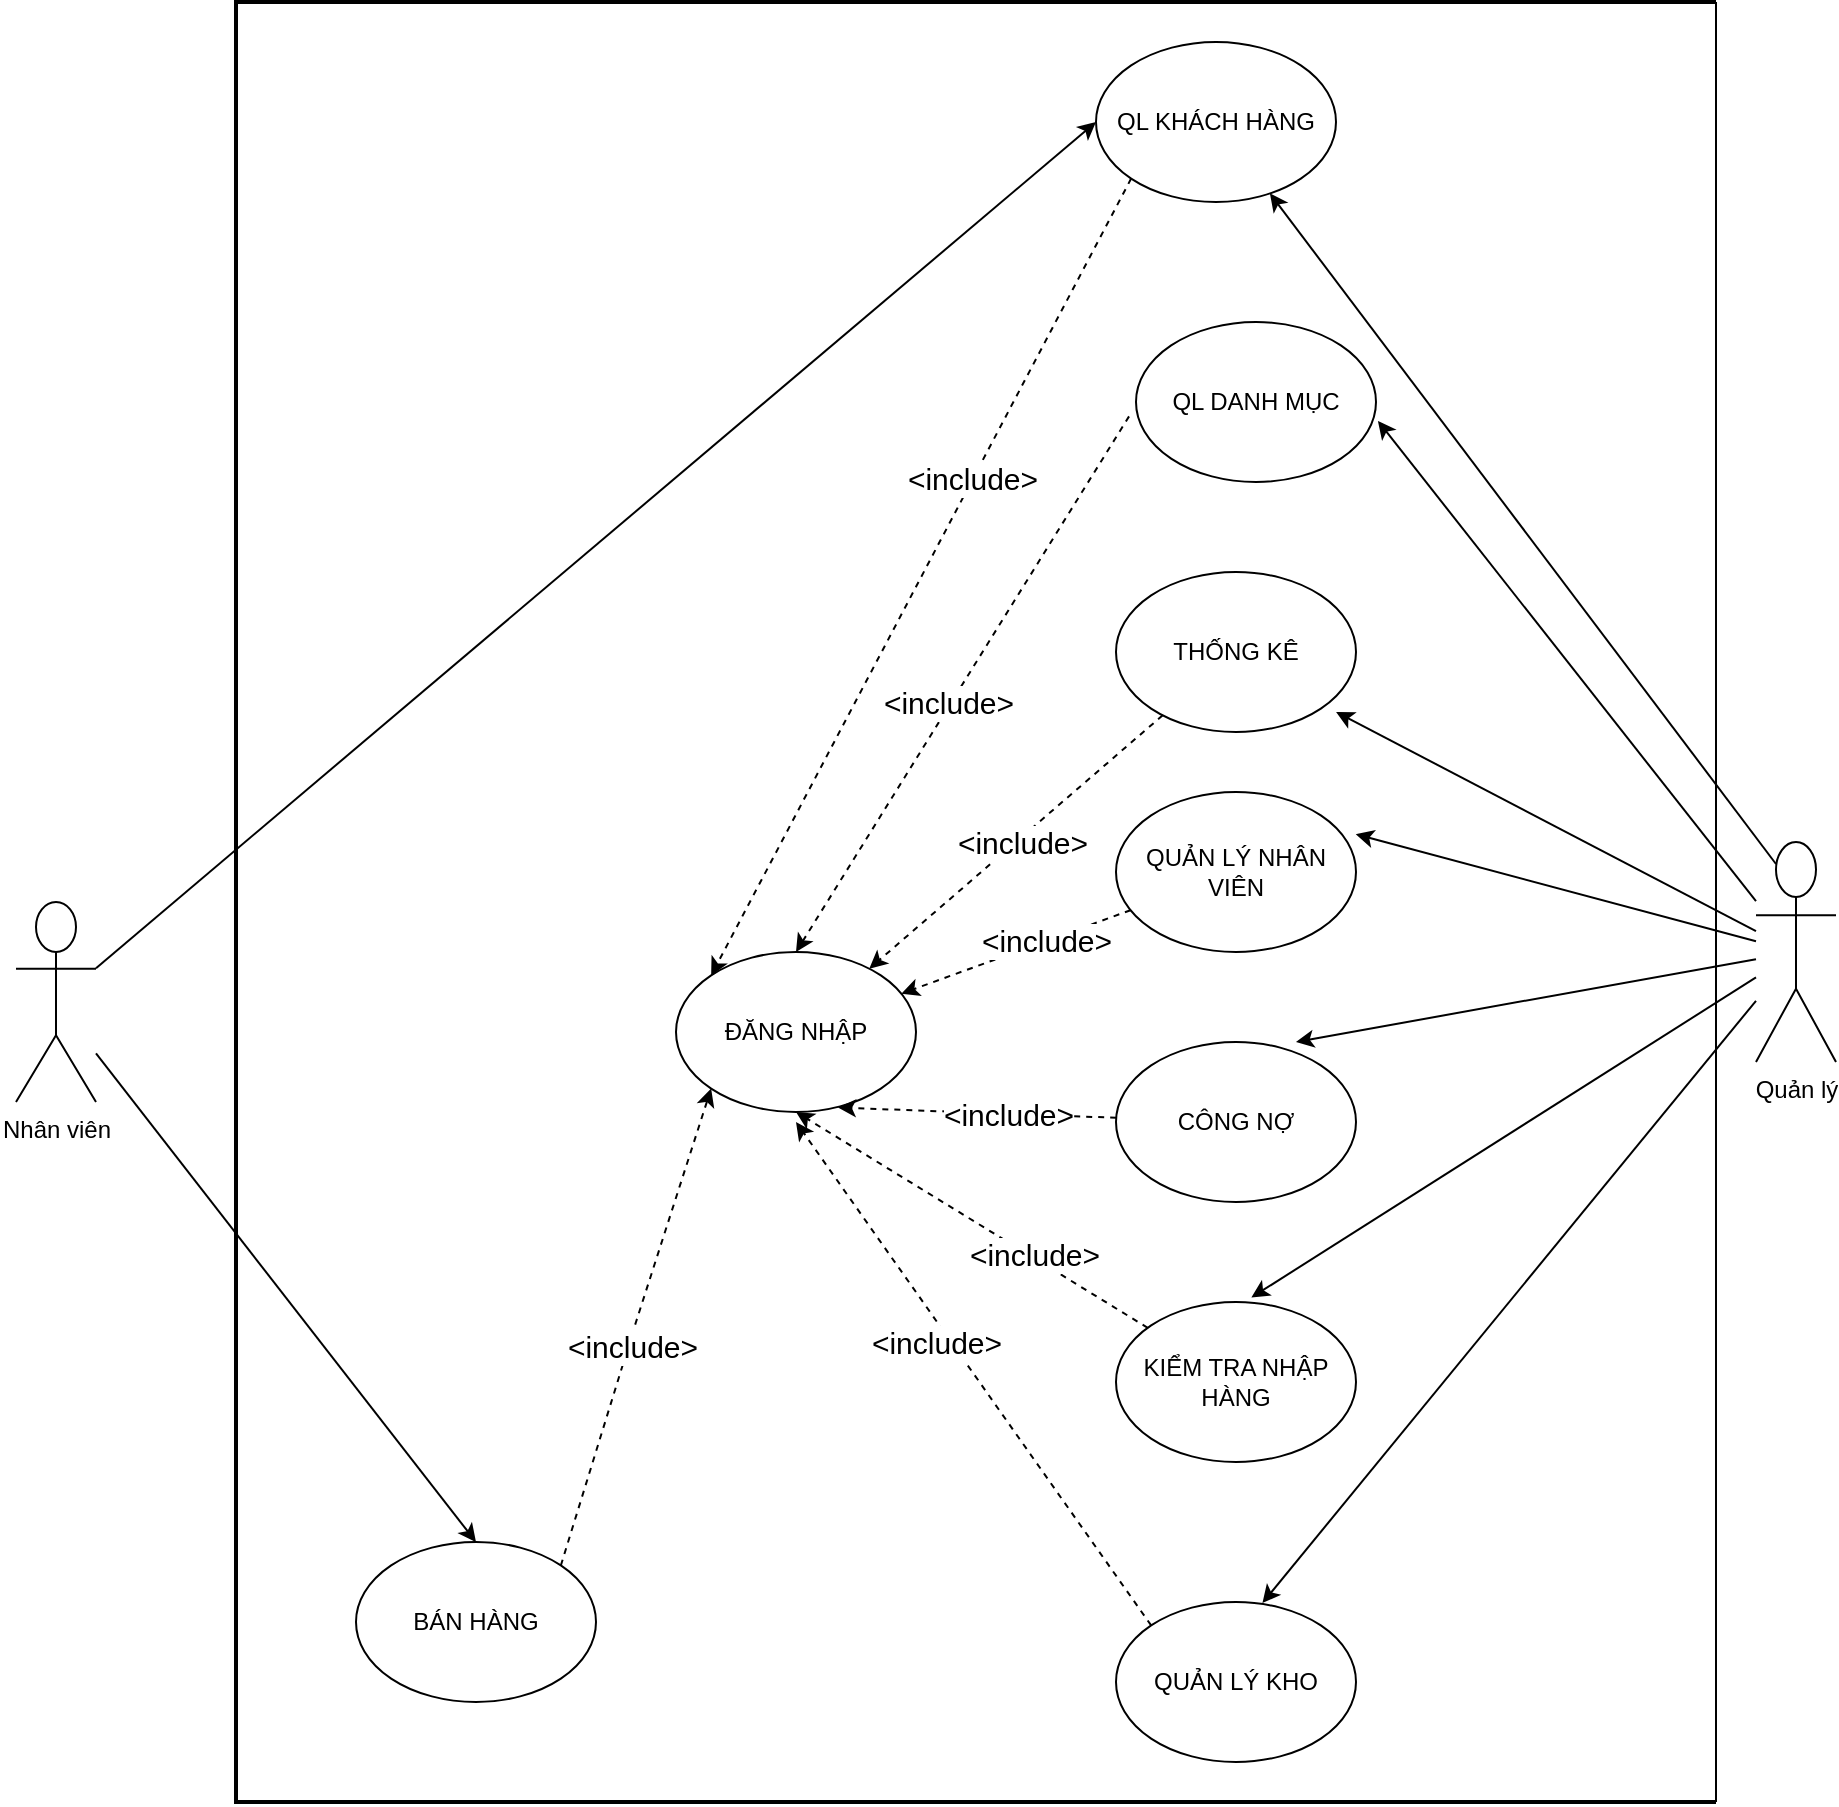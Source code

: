 <mxfile version="13.9.9" type="github">
  <diagram name="Page-1" id="74e2e168-ea6b-b213-b513-2b3c1d86103e">
    <mxGraphModel dx="1635" dy="1752" grid="1" gridSize="10" guides="1" tooltips="1" connect="1" arrows="1" fold="1" page="1" pageScale="1" pageWidth="1100" pageHeight="850" background="#ffffff" math="0" shadow="0">
      <root>
        <mxCell id="0" />
        <mxCell id="1" parent="0" />
        <mxCell id="qDta5JlDgPlaHw58DqpI-17" style="rounded=0;orthogonalLoop=1;jettySize=auto;html=1;entryX=0.5;entryY=0;entryDx=0;entryDy=0;" edge="1" parent="1" source="qDta5JlDgPlaHw58DqpI-1" target="qDta5JlDgPlaHw58DqpI-4">
          <mxGeometry relative="1" as="geometry">
            <mxPoint x="410" y="135" as="targetPoint" />
          </mxGeometry>
        </mxCell>
        <mxCell id="qDta5JlDgPlaHw58DqpI-20" style="edgeStyle=none;rounded=0;orthogonalLoop=1;jettySize=auto;html=1;entryX=0;entryY=0.5;entryDx=0;entryDy=0;" edge="1" parent="1" source="qDta5JlDgPlaHw58DqpI-1" target="qDta5JlDgPlaHw58DqpI-14">
          <mxGeometry relative="1" as="geometry" />
        </mxCell>
        <mxCell id="qDta5JlDgPlaHw58DqpI-1" value="Nhân viên" style="shape=umlActor;verticalLabelPosition=bottom;verticalAlign=top;html=1;outlineConnect=0;" vertex="1" parent="1">
          <mxGeometry x="110" y="160" width="40" height="100" as="geometry" />
        </mxCell>
        <mxCell id="qDta5JlDgPlaHw58DqpI-21" style="edgeStyle=none;rounded=0;orthogonalLoop=1;jettySize=auto;html=1;entryX=0.999;entryY=0.264;entryDx=0;entryDy=0;entryPerimeter=0;" edge="1" parent="1" source="qDta5JlDgPlaHw58DqpI-2" target="qDta5JlDgPlaHw58DqpI-5">
          <mxGeometry relative="1" as="geometry" />
        </mxCell>
        <mxCell id="qDta5JlDgPlaHw58DqpI-22" style="edgeStyle=none;rounded=0;orthogonalLoop=1;jettySize=auto;html=1;entryX=0.61;entryY=0.007;entryDx=0;entryDy=0;entryPerimeter=0;" edge="1" parent="1" source="qDta5JlDgPlaHw58DqpI-2" target="qDta5JlDgPlaHw58DqpI-6">
          <mxGeometry relative="1" as="geometry" />
        </mxCell>
        <mxCell id="qDta5JlDgPlaHw58DqpI-23" style="edgeStyle=none;rounded=0;orthogonalLoop=1;jettySize=auto;html=1;entryX=0.75;entryY=0;entryDx=0;entryDy=0;entryPerimeter=0;" edge="1" parent="1" source="qDta5JlDgPlaHw58DqpI-2" target="qDta5JlDgPlaHw58DqpI-15">
          <mxGeometry relative="1" as="geometry" />
        </mxCell>
        <mxCell id="qDta5JlDgPlaHw58DqpI-24" style="edgeStyle=none;rounded=0;orthogonalLoop=1;jettySize=auto;html=1;entryX=0.564;entryY=-0.028;entryDx=0;entryDy=0;entryPerimeter=0;" edge="1" parent="1" source="qDta5JlDgPlaHw58DqpI-2" target="qDta5JlDgPlaHw58DqpI-13">
          <mxGeometry relative="1" as="geometry" />
        </mxCell>
        <mxCell id="qDta5JlDgPlaHw58DqpI-25" style="edgeStyle=none;rounded=0;orthogonalLoop=1;jettySize=auto;html=1;entryX=1.008;entryY=0.618;entryDx=0;entryDy=0;entryPerimeter=0;" edge="1" parent="1" source="qDta5JlDgPlaHw58DqpI-2" target="qDta5JlDgPlaHw58DqpI-9">
          <mxGeometry relative="1" as="geometry" />
        </mxCell>
        <mxCell id="qDta5JlDgPlaHw58DqpI-26" style="edgeStyle=none;rounded=0;orthogonalLoop=1;jettySize=auto;html=1;entryX=0.917;entryY=0.875;entryDx=0;entryDy=0;entryPerimeter=0;" edge="1" parent="1" source="qDta5JlDgPlaHw58DqpI-2" target="qDta5JlDgPlaHw58DqpI-7">
          <mxGeometry relative="1" as="geometry" />
        </mxCell>
        <mxCell id="qDta5JlDgPlaHw58DqpI-2" value="Quản lý" style="shape=umlActor;verticalLabelPosition=bottom;verticalAlign=top;html=1;outlineConnect=0;" vertex="1" parent="1">
          <mxGeometry x="980" y="130" width="40" height="110" as="geometry" />
        </mxCell>
        <mxCell id="qDta5JlDgPlaHw58DqpI-4" value="BÁN HÀNG" style="ellipse;whiteSpace=wrap;html=1;" vertex="1" parent="1">
          <mxGeometry x="280" y="480" width="120" height="80" as="geometry" />
        </mxCell>
        <mxCell id="qDta5JlDgPlaHw58DqpI-33" style="edgeStyle=none;rounded=0;orthogonalLoop=1;jettySize=auto;html=1;dashed=1;" edge="1" parent="1" source="qDta5JlDgPlaHw58DqpI-5" target="qDta5JlDgPlaHw58DqpI-8">
          <mxGeometry relative="1" as="geometry" />
        </mxCell>
        <mxCell id="qDta5JlDgPlaHw58DqpI-5" value="QUẢN LÝ NHÂN VIÊN" style="ellipse;whiteSpace=wrap;html=1;" vertex="1" parent="1">
          <mxGeometry x="660" y="105" width="120" height="80" as="geometry" />
        </mxCell>
        <mxCell id="qDta5JlDgPlaHw58DqpI-6" value="QUẢN LÝ KHO" style="ellipse;whiteSpace=wrap;html=1;" vertex="1" parent="1">
          <mxGeometry x="660" y="510" width="120" height="80" as="geometry" />
        </mxCell>
        <mxCell id="qDta5JlDgPlaHw58DqpI-7" value="THỐNG KÊ" style="ellipse;whiteSpace=wrap;html=1;" vertex="1" parent="1">
          <mxGeometry x="660" y="-5" width="120" height="80" as="geometry" />
        </mxCell>
        <mxCell id="qDta5JlDgPlaHw58DqpI-8" value="ĐĂNG NHẬP" style="ellipse;whiteSpace=wrap;html=1;" vertex="1" parent="1">
          <mxGeometry x="440" y="185" width="120" height="80" as="geometry" />
        </mxCell>
        <mxCell id="qDta5JlDgPlaHw58DqpI-9" value="QL DANH MỤC" style="ellipse;whiteSpace=wrap;html=1;" vertex="1" parent="1">
          <mxGeometry x="670" y="-130" width="120" height="80" as="geometry" />
        </mxCell>
        <mxCell id="qDta5JlDgPlaHw58DqpI-13" value="KIỂM TRA NHẬP HÀNG" style="ellipse;whiteSpace=wrap;html=1;" vertex="1" parent="1">
          <mxGeometry x="660" y="360" width="120" height="80" as="geometry" />
        </mxCell>
        <mxCell id="qDta5JlDgPlaHw58DqpI-14" value="QL KHÁCH HÀNG" style="ellipse;whiteSpace=wrap;html=1;" vertex="1" parent="1">
          <mxGeometry x="650" y="-270" width="120" height="80" as="geometry" />
        </mxCell>
        <mxCell id="qDta5JlDgPlaHw58DqpI-15" value="CÔNG NỢ" style="ellipse;whiteSpace=wrap;html=1;" vertex="1" parent="1">
          <mxGeometry x="660" y="230" width="120" height="80" as="geometry" />
        </mxCell>
        <mxCell id="qDta5JlDgPlaHw58DqpI-34" style="edgeStyle=none;rounded=0;orthogonalLoop=1;jettySize=auto;html=1;dashed=1;entryX=0.675;entryY=0.972;entryDx=0;entryDy=0;entryPerimeter=0;" edge="1" parent="1" source="qDta5JlDgPlaHw58DqpI-15" target="qDta5JlDgPlaHw58DqpI-8">
          <mxGeometry relative="1" as="geometry">
            <mxPoint x="640.002" y="288.127" as="sourcePoint" />
            <mxPoint x="525.494" y="329.996" as="targetPoint" />
          </mxGeometry>
        </mxCell>
        <mxCell id="qDta5JlDgPlaHw58DqpI-35" style="edgeStyle=none;rounded=0;orthogonalLoop=1;jettySize=auto;html=1;dashed=1;entryX=0.5;entryY=1;entryDx=0;entryDy=0;" edge="1" parent="1" source="qDta5JlDgPlaHw58DqpI-13" target="qDta5JlDgPlaHw58DqpI-8">
          <mxGeometry relative="1" as="geometry">
            <mxPoint x="607.512" y="409.997" as="sourcePoint" />
            <mxPoint x="493.004" y="451.866" as="targetPoint" />
          </mxGeometry>
        </mxCell>
        <mxCell id="qDta5JlDgPlaHw58DqpI-36" style="edgeStyle=none;rounded=0;orthogonalLoop=1;jettySize=auto;html=1;dashed=1;exitX=0;exitY=0;exitDx=0;exitDy=0;" edge="1" parent="1" source="qDta5JlDgPlaHw58DqpI-6">
          <mxGeometry relative="1" as="geometry">
            <mxPoint x="683.563" y="369.67" as="sourcePoint" />
            <mxPoint x="500" y="270" as="targetPoint" />
          </mxGeometry>
        </mxCell>
        <mxCell id="qDta5JlDgPlaHw58DqpI-37" style="edgeStyle=none;rounded=0;orthogonalLoop=1;jettySize=auto;html=1;dashed=1;" edge="1" parent="1" source="qDta5JlDgPlaHw58DqpI-7" target="qDta5JlDgPlaHw58DqpI-8">
          <mxGeometry relative="1" as="geometry">
            <mxPoint x="693.563" y="379.67" as="sourcePoint" />
            <mxPoint x="520" y="285" as="targetPoint" />
          </mxGeometry>
        </mxCell>
        <mxCell id="qDta5JlDgPlaHw58DqpI-38" style="edgeStyle=none;rounded=0;orthogonalLoop=1;jettySize=auto;html=1;dashed=1;entryX=0.5;entryY=0;entryDx=0;entryDy=0;exitX=-0.029;exitY=0.59;exitDx=0;exitDy=0;exitPerimeter=0;" edge="1" parent="1" source="qDta5JlDgPlaHw58DqpI-9" target="qDta5JlDgPlaHw58DqpI-8">
          <mxGeometry relative="1" as="geometry">
            <mxPoint x="703.563" y="389.67" as="sourcePoint" />
            <mxPoint x="530" y="295" as="targetPoint" />
          </mxGeometry>
        </mxCell>
        <mxCell id="qDta5JlDgPlaHw58DqpI-39" style="edgeStyle=none;rounded=0;orthogonalLoop=1;jettySize=auto;html=1;dashed=1;exitX=1;exitY=0;exitDx=0;exitDy=0;entryX=0;entryY=1;entryDx=0;entryDy=0;" edge="1" parent="1" source="qDta5JlDgPlaHw58DqpI-4" target="qDta5JlDgPlaHw58DqpI-8">
          <mxGeometry relative="1" as="geometry">
            <mxPoint x="477.574" y="501.716" as="sourcePoint" />
            <mxPoint x="320" y="230" as="targetPoint" />
            <Array as="points">
              <mxPoint x="420" y="370" />
            </Array>
          </mxGeometry>
        </mxCell>
        <mxCell id="qDta5JlDgPlaHw58DqpI-49" value="&amp;lt;include&amp;gt;" style="edgeLabel;html=1;align=center;verticalAlign=middle;resizable=0;points=[];fontSize=15;" vertex="1" connectable="0" parent="qDta5JlDgPlaHw58DqpI-39">
          <mxGeometry x="-0.08" y="-1" relative="1" as="geometry">
            <mxPoint as="offset" />
          </mxGeometry>
        </mxCell>
        <mxCell id="qDta5JlDgPlaHw58DqpI-40" style="edgeStyle=none;rounded=0;orthogonalLoop=1;jettySize=auto;html=1;dashed=1;exitX=0;exitY=1;exitDx=0;exitDy=0;entryX=0;entryY=0;entryDx=0;entryDy=0;" edge="1" parent="1" source="qDta5JlDgPlaHw58DqpI-14" target="qDta5JlDgPlaHw58DqpI-8">
          <mxGeometry relative="1" as="geometry">
            <mxPoint x="677.574" y="561.716" as="sourcePoint" />
            <mxPoint x="520" y="290" as="targetPoint" />
          </mxGeometry>
        </mxCell>
        <mxCell id="qDta5JlDgPlaHw58DqpI-50" value="&amp;lt;include&amp;gt;" style="edgeLabel;html=1;align=center;verticalAlign=middle;resizable=0;points=[];fontSize=15;" vertex="1" connectable="0" parent="1">
          <mxGeometry x="570.003" y="379.997" as="geometry" />
        </mxCell>
        <mxCell id="qDta5JlDgPlaHw58DqpI-51" value="&amp;lt;include&amp;gt;" style="edgeLabel;html=1;align=center;verticalAlign=middle;resizable=0;points=[];fontSize=15;" vertex="1" connectable="0" parent="1">
          <mxGeometry x="450.003" y="399.997" as="geometry">
            <mxPoint x="169" y="-64" as="offset" />
          </mxGeometry>
        </mxCell>
        <mxCell id="qDta5JlDgPlaHw58DqpI-52" value="&amp;lt;include&amp;gt;" style="edgeLabel;html=1;align=center;verticalAlign=middle;resizable=0;points=[];fontSize=15;" vertex="1" connectable="0" parent="1">
          <mxGeometry x="430.003" y="389.997" as="geometry">
            <mxPoint x="176" y="-124" as="offset" />
          </mxGeometry>
        </mxCell>
        <mxCell id="qDta5JlDgPlaHw58DqpI-53" value="&amp;lt;include&amp;gt;" style="edgeLabel;html=1;align=center;verticalAlign=middle;resizable=0;points=[];fontSize=15;" vertex="1" connectable="0" parent="1">
          <mxGeometry x="457.303" y="409.997" as="geometry">
            <mxPoint x="167" y="-231" as="offset" />
          </mxGeometry>
        </mxCell>
        <mxCell id="qDta5JlDgPlaHw58DqpI-54" value="&amp;lt;include&amp;gt;" style="edgeLabel;html=1;align=center;verticalAlign=middle;resizable=0;points=[];fontSize=15;" vertex="1" connectable="0" parent="1">
          <mxGeometry x="467.303" y="432.127" as="geometry">
            <mxPoint x="145" y="-302" as="offset" />
          </mxGeometry>
        </mxCell>
        <mxCell id="qDta5JlDgPlaHw58DqpI-55" value="&amp;lt;include&amp;gt;" style="edgeLabel;html=1;align=center;verticalAlign=middle;resizable=0;points=[];fontSize=15;" vertex="1" connectable="0" parent="1">
          <mxGeometry x="477.303" y="442.127" as="geometry">
            <mxPoint x="98" y="-382" as="offset" />
          </mxGeometry>
        </mxCell>
        <mxCell id="qDta5JlDgPlaHw58DqpI-56" value="&amp;lt;include&amp;gt;" style="edgeLabel;html=1;align=center;verticalAlign=middle;resizable=0;points=[];fontSize=15;" vertex="1" connectable="0" parent="1">
          <mxGeometry x="540.003" y="349.997" as="geometry">
            <mxPoint x="48" y="-402" as="offset" />
          </mxGeometry>
        </mxCell>
        <mxCell id="qDta5JlDgPlaHw58DqpI-58" style="rounded=0;orthogonalLoop=1;jettySize=auto;html=1;exitX=0.25;exitY=0.1;exitDx=0;exitDy=0;exitPerimeter=0;" edge="1" parent="1" source="qDta5JlDgPlaHw58DqpI-2" target="qDta5JlDgPlaHw58DqpI-14">
          <mxGeometry relative="1" as="geometry">
            <mxPoint x="980" y="70" as="sourcePoint" />
            <mxPoint x="820" y="-184.14" as="targetPoint" />
          </mxGeometry>
        </mxCell>
        <mxCell id="qDta5JlDgPlaHw58DqpI-59" style="edgeStyle=none;rounded=0;orthogonalLoop=1;jettySize=auto;html=1;entryX=0;entryY=0.333;entryDx=0;entryDy=0;entryPerimeter=0;dashed=1;fontSize=15;" edge="1" parent="1" source="qDta5JlDgPlaHw58DqpI-1" target="qDta5JlDgPlaHw58DqpI-1">
          <mxGeometry relative="1" as="geometry" />
        </mxCell>
        <mxCell id="qDta5JlDgPlaHw58DqpI-60" value="" style="strokeWidth=2;html=1;shape=mxgraph.flowchart.annotation_1;align=left;pointerEvents=1;fontSize=15;" vertex="1" parent="1">
          <mxGeometry x="220" y="-290" width="740" height="900" as="geometry" />
        </mxCell>
        <mxCell id="qDta5JlDgPlaHw58DqpI-61" value="" style="endArrow=none;html=1;fontSize=15;entryX=1;entryY=0;entryDx=0;entryDy=0;entryPerimeter=0;exitX=1;exitY=1;exitDx=0;exitDy=0;exitPerimeter=0;" edge="1" parent="1" source="qDta5JlDgPlaHw58DqpI-60" target="qDta5JlDgPlaHw58DqpI-60">
          <mxGeometry width="50" height="50" relative="1" as="geometry">
            <mxPoint x="990" y="-20" as="sourcePoint" />
            <mxPoint x="1040" y="-70" as="targetPoint" />
          </mxGeometry>
        </mxCell>
      </root>
    </mxGraphModel>
  </diagram>
</mxfile>
